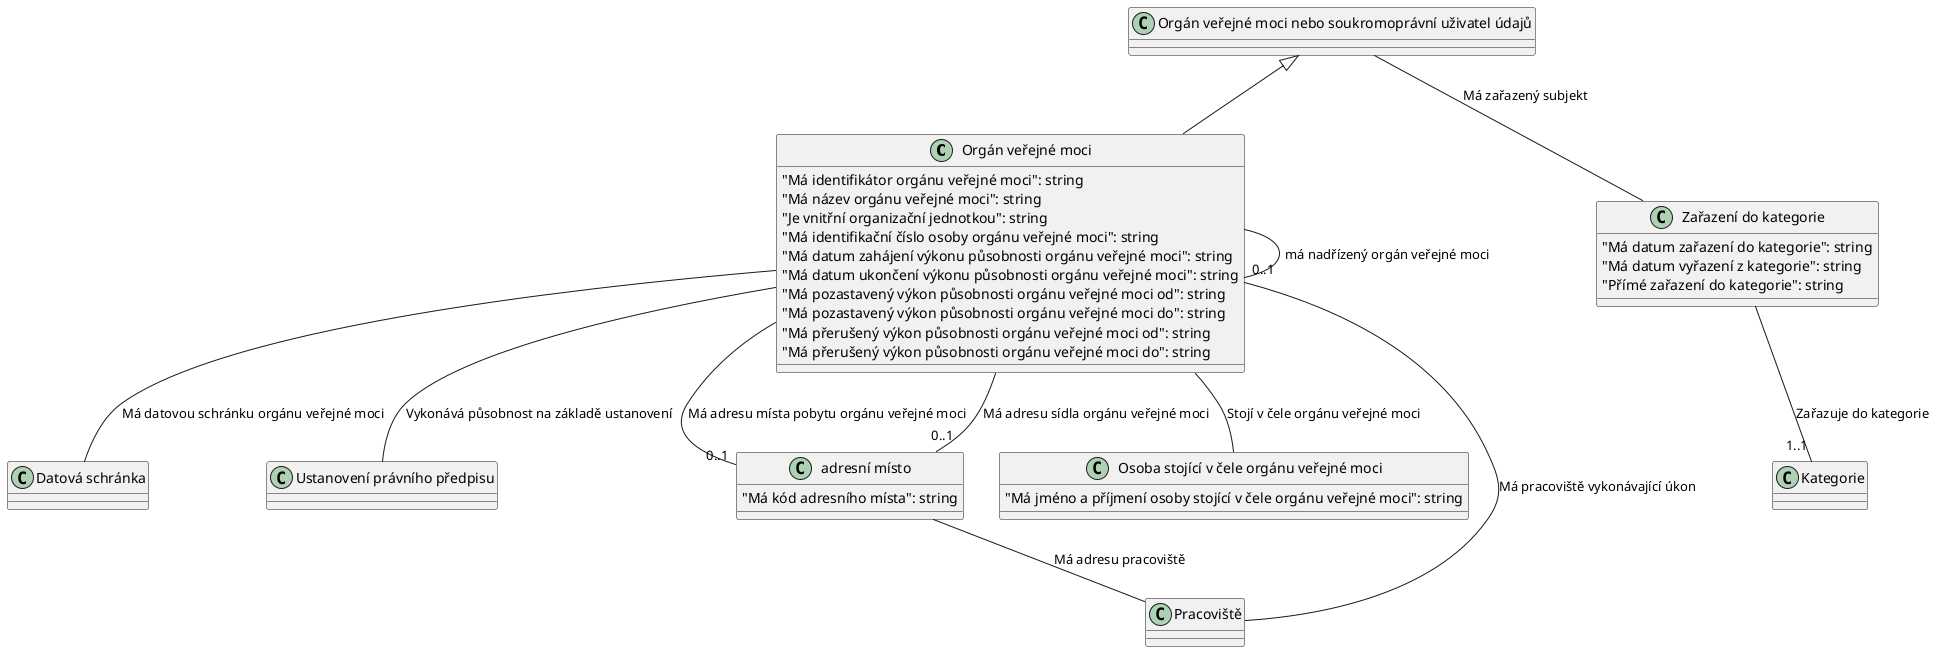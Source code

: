 @startuml
set namespaceSeparator none
class "Orgán veřejné moci" {
  "Má identifikátor orgánu veřejné moci": string
  "Má název orgánu veřejné moci": string
  "Je vnitřní organizační jednotkou": string
  "Má identifikační číslo osoby orgánu veřejné moci": string
  "Má datum zahájení výkonu působnosti orgánu veřejné moci": string
  "Má datum ukončení výkonu působnosti orgánu veřejné moci": string
  "Má pozastavený výkon působnosti orgánu veřejné moci od": string
  "Má pozastavený výkon působnosti orgánu veřejné moci do": string
  "Má přerušený výkon působnosti orgánu veřejné moci od": string
  "Má přerušený výkon působnosti orgánu veřejné moci do": string
}

class "Orgán veřejné moci nebo soukromoprávní uživatel údajů" {
}

class "Datová schránka" {
}

class "Ustanovení právního předpisu" {
}

class "Zařazení do kategorie" {
  "Má datum zařazení do kategorie": string
  "Má datum vyřazení z kategorie": string
  "Přímé zařazení do kategorie": string
}

class Kategorie {
}

class "adresní místo" {
  "Má kód adresního místa": string
}

class "Osoba stojící v čele orgánu veřejné moci" {
  "Má jméno a příjmení osoby stojící v čele orgánu veřejné moci": string
}

class "Pracoviště" {
}

"Orgán veřejné moci nebo soukromoprávní uživatel údajů" <|-- "Orgán veřejné moci"
"Orgán veřejné moci" -- "Datová schránka" :  "Má datovou schránku orgánu veřejné moci"
"Orgán veřejné moci" -- "Ustanovení právního předpisu" :  "Vykonává působnost na základě ustanovení"
"Orgán veřejné moci" -- "0..1" "adresní místo" :  "Má adresu místa pobytu orgánu veřejné moci"
"Orgán veřejné moci" -- "0..1" "adresní místo" :  "Má adresu sídla orgánu veřejné moci"
"Orgán veřejné moci" -- "Osoba stojící v čele orgánu veřejné moci" :  "Stojí v čele orgánu veřejné moci"
"Orgán veřejné moci" -- "Pracoviště" :  "Má pracoviště vykonávající úkon"
"Orgán veřejné moci" -- "0..1" "Orgán veřejné moci" :  "má nadřízený orgán veřejné moci"
"Orgán veřejné moci nebo soukromoprávní uživatel údajů" -- "Zařazení do kategorie" :  "Má zařazený subjekt"
"Zařazení do kategorie" -- "1..1" Kategorie :  "Zařazuje do kategorie"
"adresní místo" -- "Pracoviště" :  "Má adresu pracoviště"
@enduml
